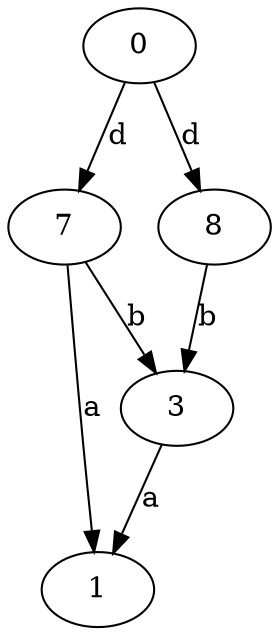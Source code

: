 strict digraph  {
0;
1;
3;
7;
8;
0 -> 7  [label=d];
0 -> 8  [label=d];
3 -> 1  [label=a];
7 -> 1  [label=a];
7 -> 3  [label=b];
8 -> 3  [label=b];
}
